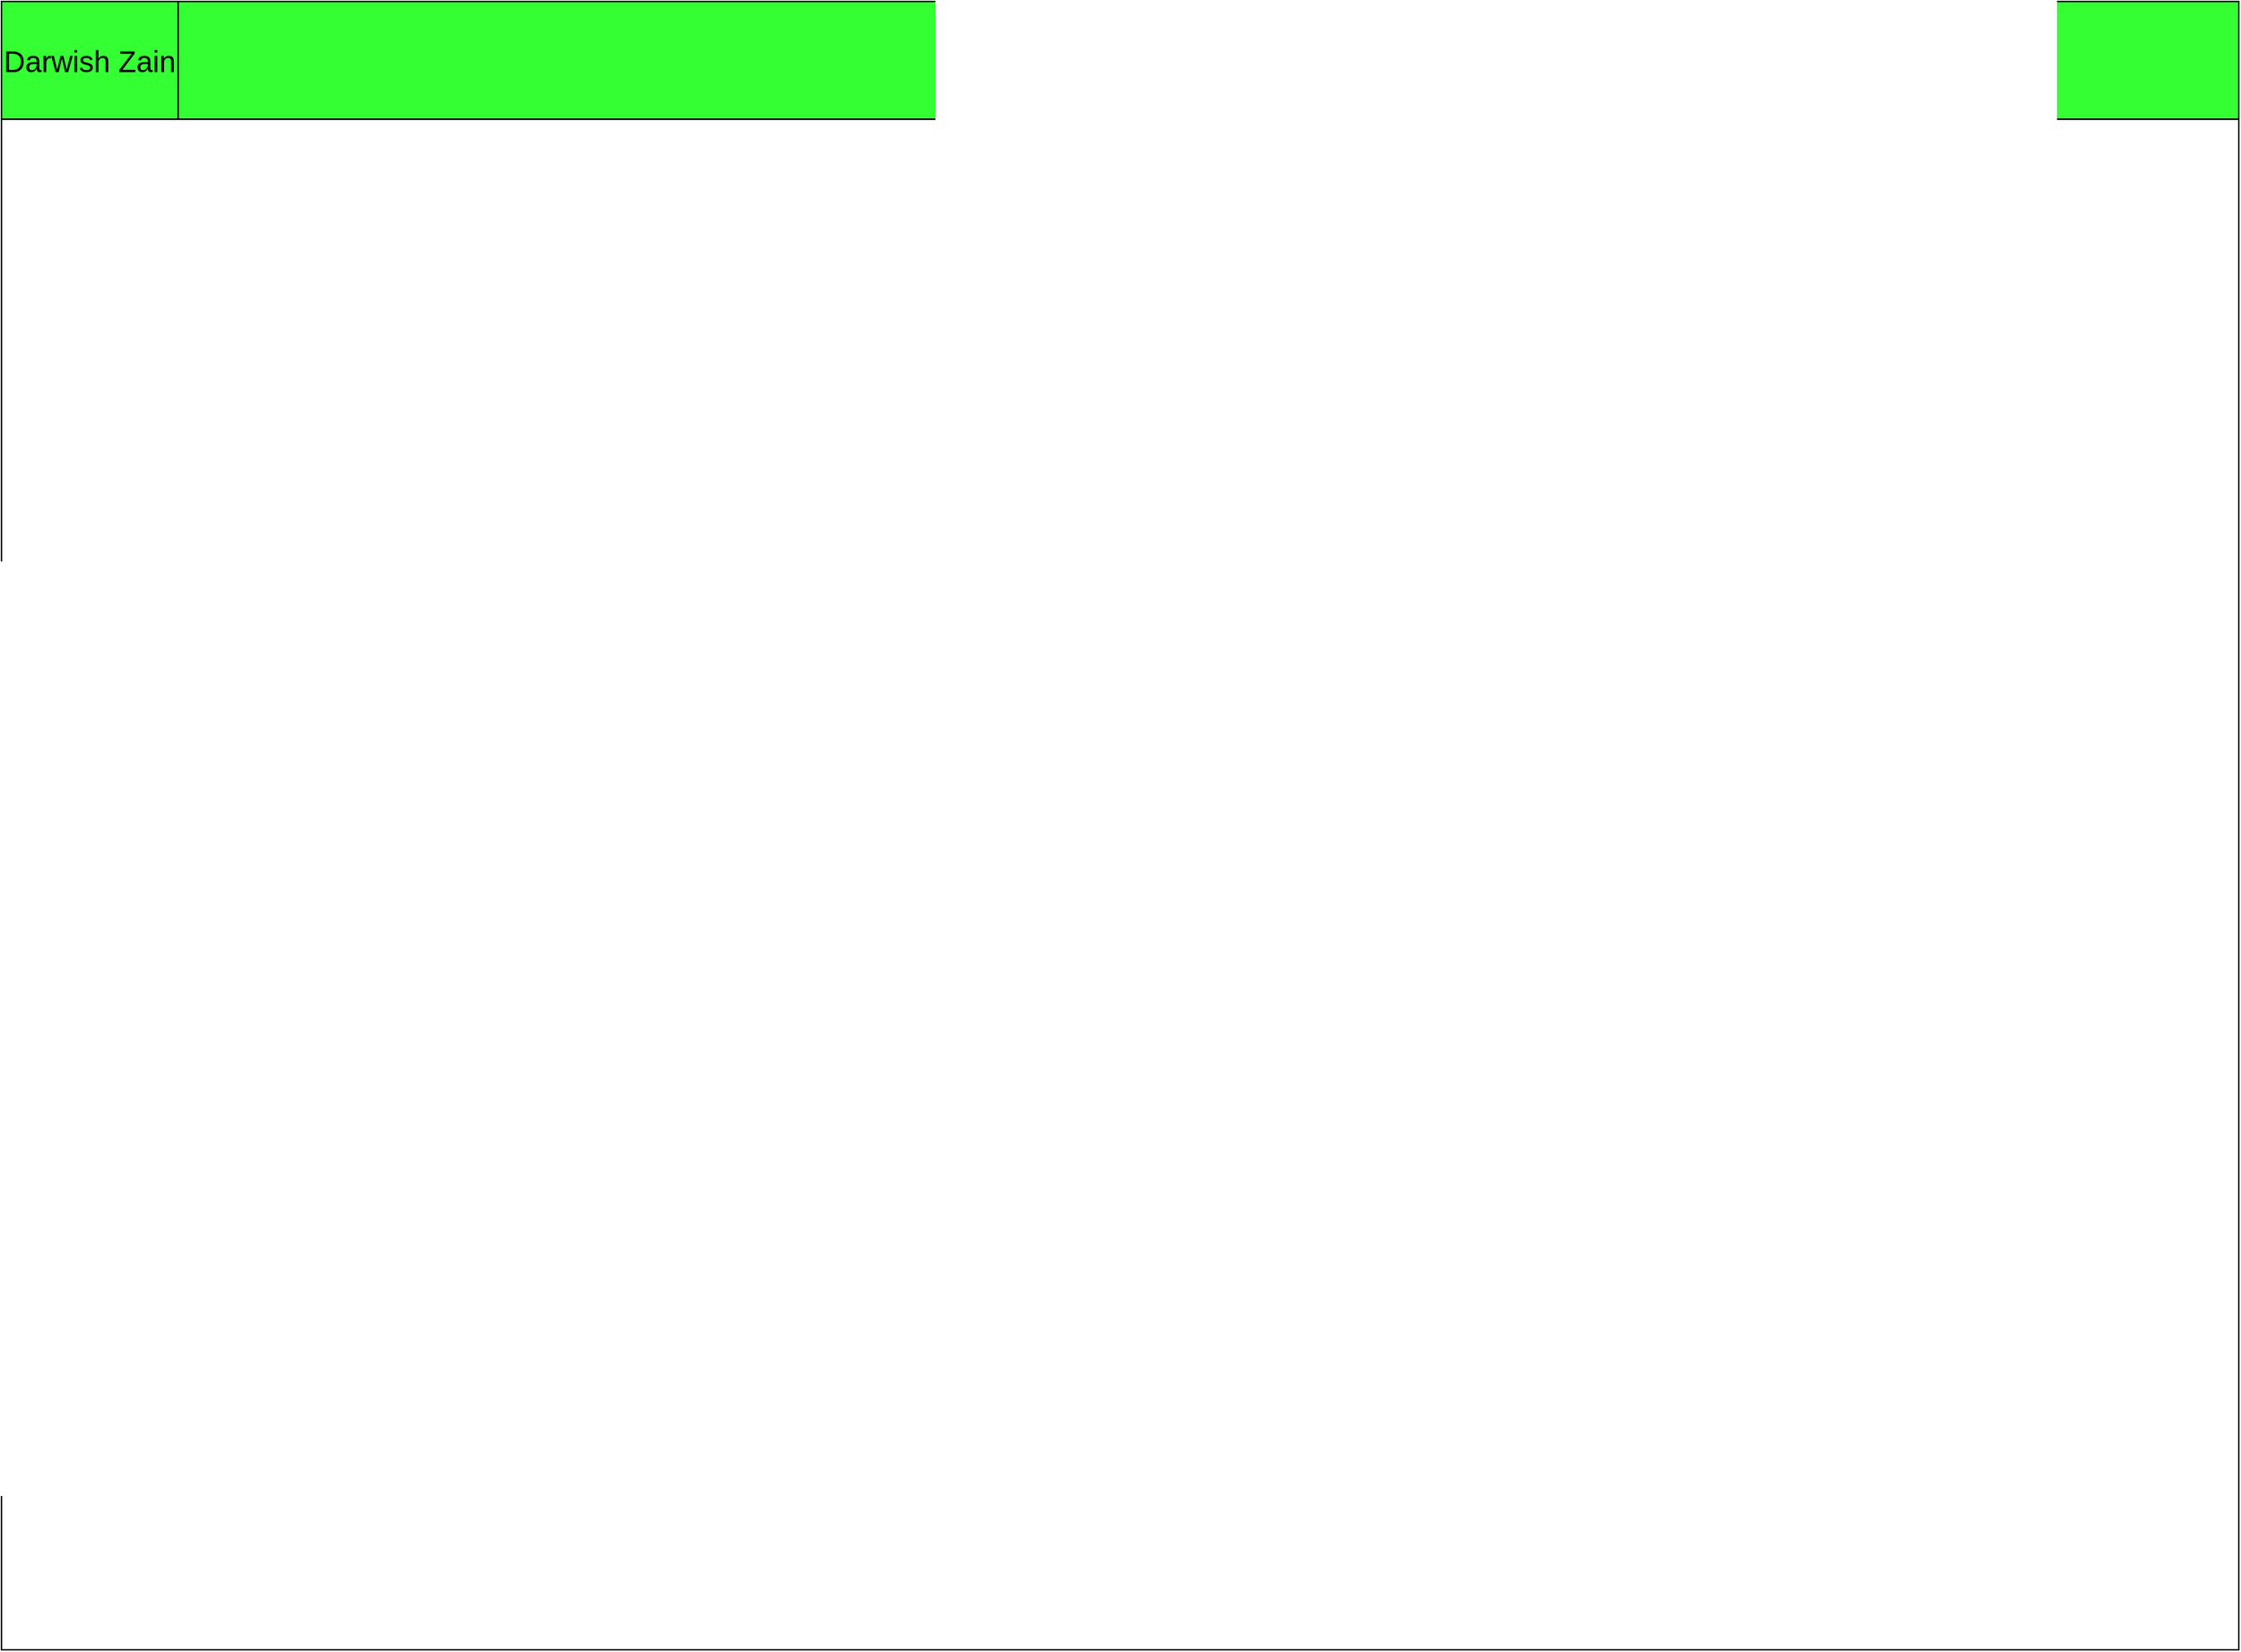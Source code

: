 <mxfile>
    <diagram id="10n4Y9ewaYCOPc_UVVLa" name="project">
        <mxGraphModel dx="924" dy="528" grid="1" gridSize="10" guides="1" tooltips="1" connect="1" arrows="1" fold="1" page="1" pageScale="1" pageWidth="1600" pageHeight="1200" background="#ffffff" math="0" shadow="0">
            <root>
                <mxCell id="0"/>
                <mxCell id="1" parent="0"/>
                <mxCell id="2" value="" style="rounded=0;whiteSpace=wrap;html=1;fillStyle=solid;fillColor=#FFFFFF;" vertex="1" parent="1">
                    <mxGeometry x="40" y="40" width="1520" height="1120" as="geometry"/>
                </mxCell>
                <mxCell id="3" value="" style="rounded=0;whiteSpace=wrap;html=1;fillStyle=solid;fillColor=#33FF33;" vertex="1" parent="1">
                    <mxGeometry x="40" y="40" width="1520" height="80" as="geometry"/>
                </mxCell>
                <mxCell id="5" value="&lt;font style=&quot;font-size: 20px;&quot;&gt;Darwish Zain&lt;/font&gt;" style="rounded=0;whiteSpace=wrap;html=1;fillStyle=solid;fillColor=none;" vertex="1" parent="1">
                    <mxGeometry x="40" y="40" width="120" height="80" as="geometry"/>
                </mxCell>
            </root>
        </mxGraphModel>
    </diagram>
</mxfile>